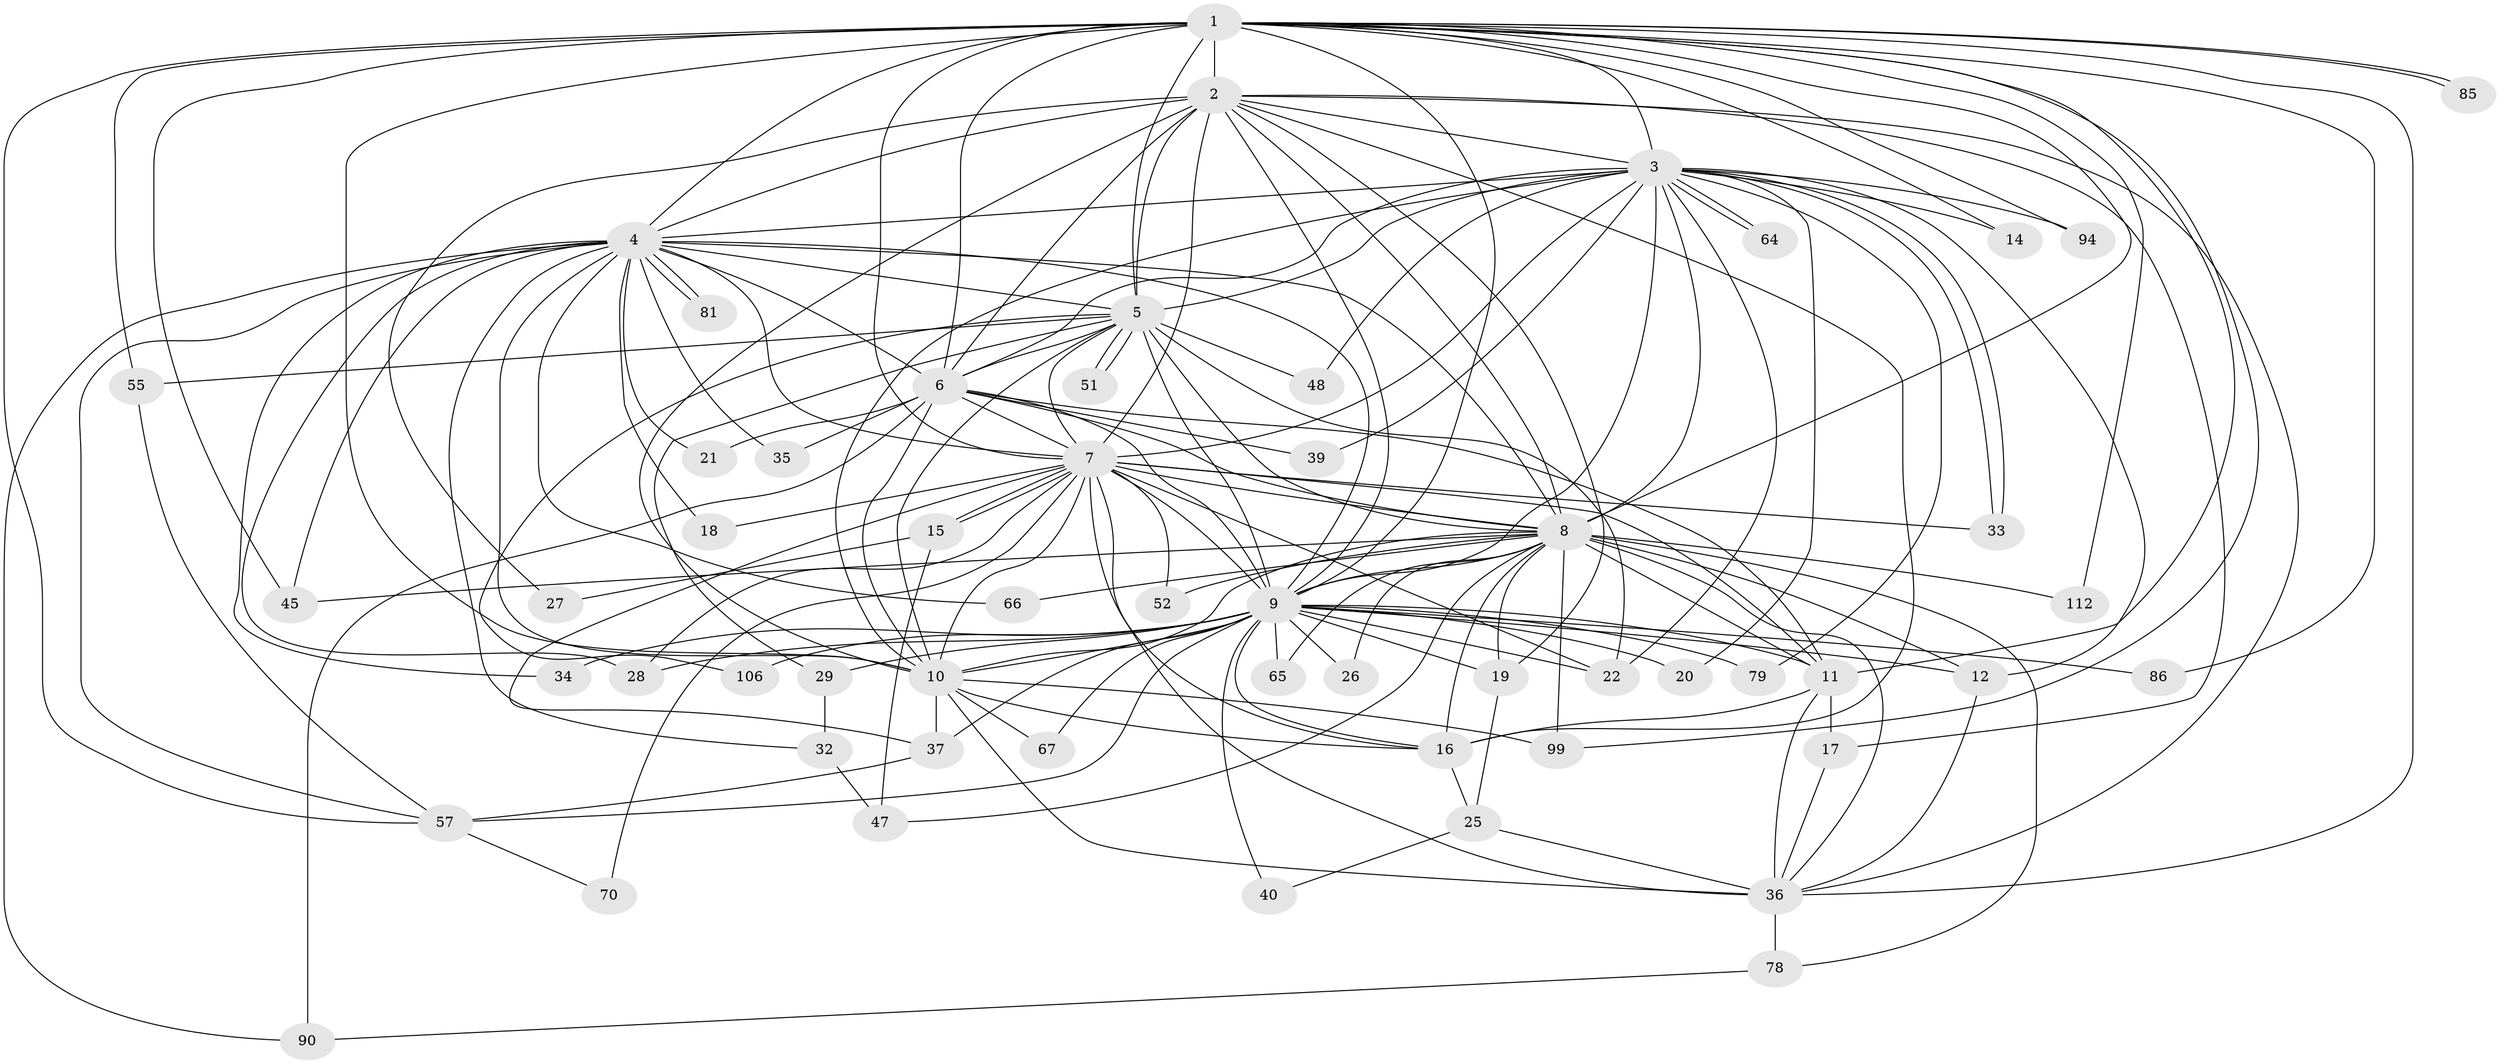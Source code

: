 // original degree distribution, {27: 0.008849557522123894, 16: 0.008849557522123894, 23: 0.008849557522123894, 24: 0.008849557522123894, 17: 0.008849557522123894, 15: 0.008849557522123894, 29: 0.008849557522123894, 28: 0.008849557522123894, 31: 0.008849557522123894, 14: 0.008849557522123894, 10: 0.008849557522123894, 4: 0.09734513274336283, 3: 0.18584070796460178, 2: 0.584070796460177, 7: 0.008849557522123894, 8: 0.008849557522123894, 9: 0.008849557522123894, 5: 0.008849557522123894}
// Generated by graph-tools (version 1.1) at 2025/13/03/09/25 04:13:41]
// undirected, 56 vertices, 165 edges
graph export_dot {
graph [start="1"]
  node [color=gray90,style=filled];
  1 [super="+43"];
  2 [super="+100+101+63+73+46"];
  3 [super="+56"];
  4;
  5;
  6;
  7 [super="+87+31+71+72+91+92+76+42+44+23+30+38+41"];
  8 [super="+13"];
  9;
  10 [super="+24"];
  11 [super="+74+110+102+77+53"];
  12;
  14;
  15;
  16 [super="+88+50+61"];
  17 [super="+105"];
  18;
  19;
  20;
  21;
  22 [super="+113+109"];
  25;
  26;
  27;
  28;
  29;
  32;
  33;
  34;
  35 [super="+107+54"];
  36 [super="+60+68+49"];
  37;
  39;
  40;
  45 [super="+93"];
  47;
  48;
  51;
  52;
  55;
  57 [super="+59+58"];
  64;
  65;
  66;
  67;
  70;
  78;
  79;
  81;
  85;
  86;
  90 [super="+96"];
  94;
  99 [super="+111"];
  106;
  112;
  1 -- 2;
  1 -- 3;
  1 -- 4;
  1 -- 5;
  1 -- 6;
  1 -- 7 [weight=3];
  1 -- 8 [weight=2];
  1 -- 9;
  1 -- 10 [weight=4];
  1 -- 11;
  1 -- 14;
  1 -- 45;
  1 -- 55;
  1 -- 57;
  1 -- 85;
  1 -- 85;
  1 -- 86;
  1 -- 94;
  1 -- 99;
  1 -- 112;
  1 -- 36;
  2 -- 3 [weight=2];
  2 -- 4;
  2 -- 5 [weight=2];
  2 -- 6;
  2 -- 7 [weight=2];
  2 -- 8 [weight=2];
  2 -- 9;
  2 -- 10;
  2 -- 17;
  2 -- 27;
  2 -- 19;
  2 -- 36;
  2 -- 16;
  3 -- 4;
  3 -- 5;
  3 -- 6;
  3 -- 7 [weight=2];
  3 -- 8;
  3 -- 9;
  3 -- 10;
  3 -- 14;
  3 -- 20;
  3 -- 22;
  3 -- 33;
  3 -- 33;
  3 -- 39;
  3 -- 48;
  3 -- 64;
  3 -- 64;
  3 -- 79;
  3 -- 94;
  3 -- 12;
  4 -- 5;
  4 -- 6;
  4 -- 7 [weight=2];
  4 -- 8;
  4 -- 9;
  4 -- 10 [weight=2];
  4 -- 18;
  4 -- 21;
  4 -- 28;
  4 -- 32;
  4 -- 34;
  4 -- 35 [weight=2];
  4 -- 57;
  4 -- 66;
  4 -- 81;
  4 -- 81;
  4 -- 90;
  4 -- 45;
  5 -- 6;
  5 -- 7;
  5 -- 8;
  5 -- 9;
  5 -- 10;
  5 -- 22;
  5 -- 29;
  5 -- 48;
  5 -- 51;
  5 -- 51;
  5 -- 55;
  5 -- 106;
  6 -- 7;
  6 -- 8;
  6 -- 9;
  6 -- 10;
  6 -- 21;
  6 -- 35 [weight=2];
  6 -- 39;
  6 -- 90;
  6 -- 11;
  7 -- 8 [weight=4];
  7 -- 9 [weight=3];
  7 -- 10 [weight=2];
  7 -- 15;
  7 -- 15;
  7 -- 18;
  7 -- 70;
  7 -- 28;
  7 -- 22;
  7 -- 36 [weight=2];
  7 -- 37;
  7 -- 33 [weight=2];
  7 -- 16;
  7 -- 11 [weight=2];
  7 -- 52;
  8 -- 9;
  8 -- 10;
  8 -- 11;
  8 -- 12;
  8 -- 16 [weight=2];
  8 -- 19;
  8 -- 26;
  8 -- 36;
  8 -- 45;
  8 -- 52;
  8 -- 65;
  8 -- 66;
  8 -- 78;
  8 -- 112;
  8 -- 99;
  8 -- 47;
  9 -- 10 [weight=3];
  9 -- 12;
  9 -- 16;
  9 -- 19;
  9 -- 20;
  9 -- 26;
  9 -- 28;
  9 -- 29;
  9 -- 34;
  9 -- 37;
  9 -- 40;
  9 -- 65;
  9 -- 67;
  9 -- 79;
  9 -- 86;
  9 -- 106;
  9 -- 22;
  9 -- 11;
  9 -- 57;
  10 -- 67;
  10 -- 99;
  10 -- 16;
  10 -- 36;
  10 -- 37;
  11 -- 17;
  11 -- 36 [weight=2];
  11 -- 16;
  12 -- 36;
  15 -- 27;
  15 -- 47;
  16 -- 25;
  17 -- 36;
  19 -- 25;
  25 -- 40;
  25 -- 36;
  29 -- 32;
  32 -- 47;
  36 -- 78;
  37 -- 57;
  55 -- 57;
  57 -- 70;
  78 -- 90;
}
